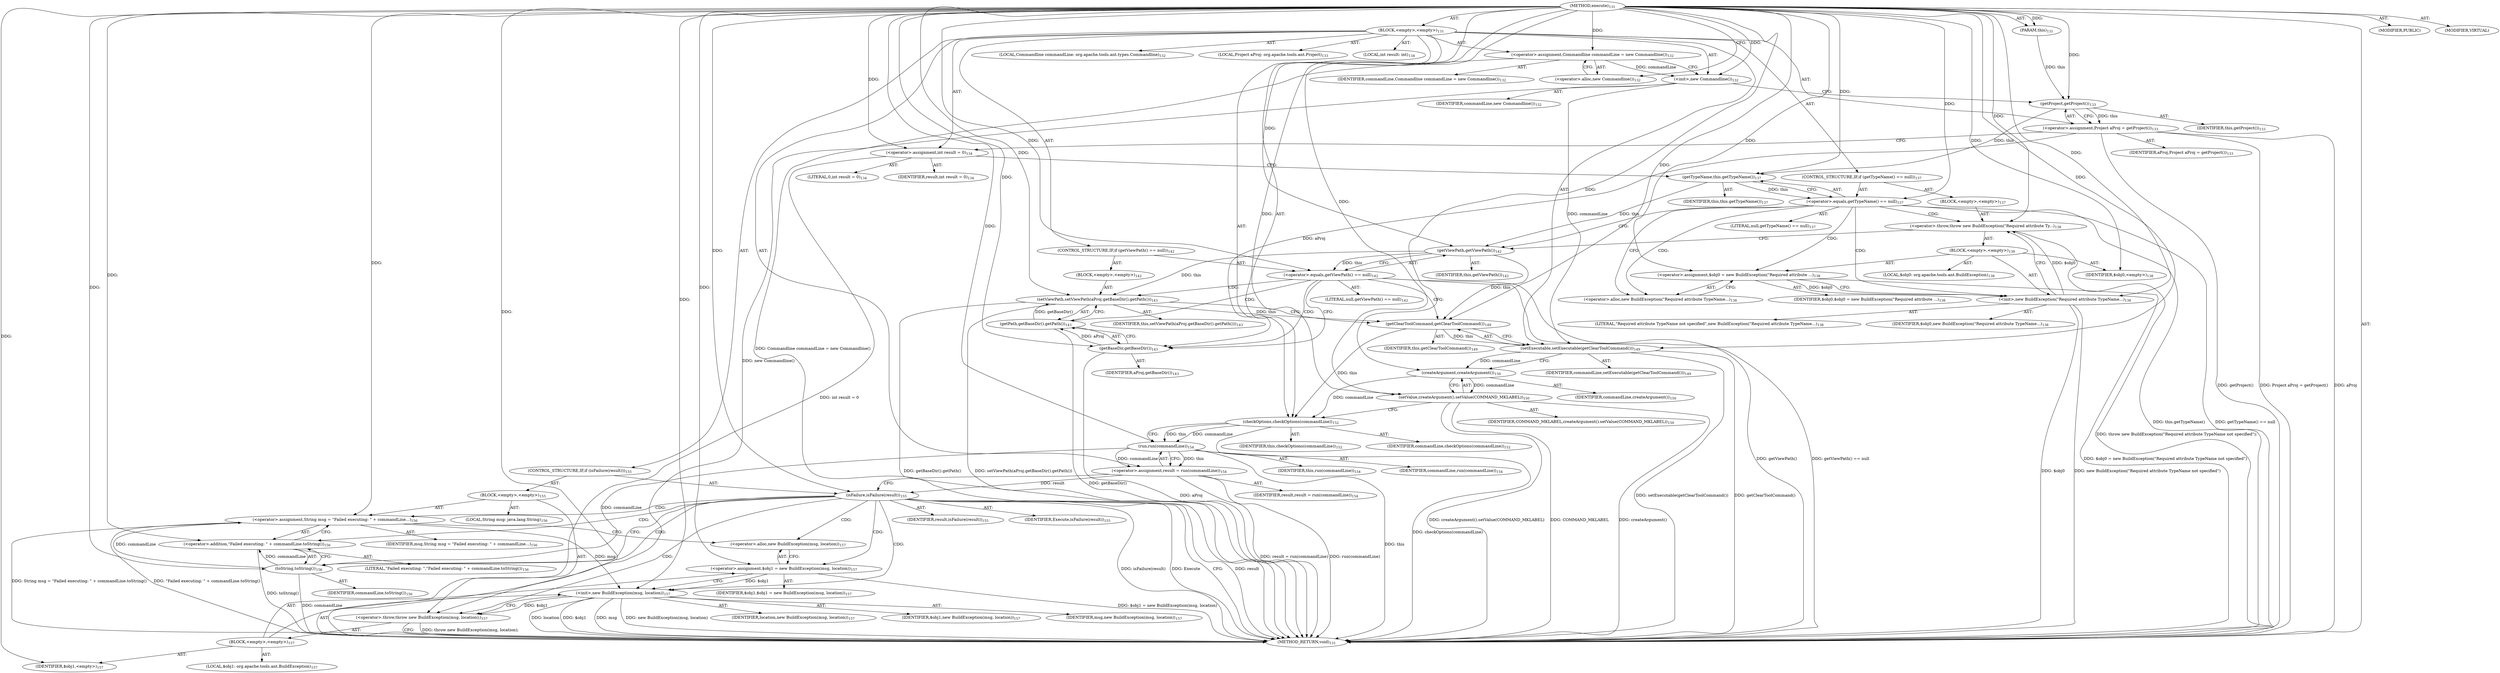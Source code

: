digraph "execute" {  
"111669149696" [label = <(METHOD,execute)<SUB>131</SUB>> ]
"115964116992" [label = <(PARAM,this)<SUB>131</SUB>> ]
"25769803776" [label = <(BLOCK,&lt;empty&gt;,&lt;empty&gt;)<SUB>131</SUB>> ]
"94489280512" [label = <(LOCAL,Commandline commandLine: org.apache.tools.ant.types.Commandline)<SUB>132</SUB>> ]
"30064771072" [label = <(&lt;operator&gt;.assignment,Commandline commandLine = new Commandline())<SUB>132</SUB>> ]
"68719476764" [label = <(IDENTIFIER,commandLine,Commandline commandLine = new Commandline())<SUB>132</SUB>> ]
"30064771073" [label = <(&lt;operator&gt;.alloc,new Commandline())<SUB>132</SUB>> ]
"30064771074" [label = <(&lt;init&gt;,new Commandline())<SUB>132</SUB>> ]
"68719476765" [label = <(IDENTIFIER,commandLine,new Commandline())<SUB>132</SUB>> ]
"94489280513" [label = <(LOCAL,Project aProj: org.apache.tools.ant.Project)<SUB>133</SUB>> ]
"30064771075" [label = <(&lt;operator&gt;.assignment,Project aProj = getProject())<SUB>133</SUB>> ]
"68719476766" [label = <(IDENTIFIER,aProj,Project aProj = getProject())<SUB>133</SUB>> ]
"30064771076" [label = <(getProject,getProject())<SUB>133</SUB>> ]
"68719476736" [label = <(IDENTIFIER,this,getProject())<SUB>133</SUB>> ]
"94489280514" [label = <(LOCAL,int result: int)<SUB>134</SUB>> ]
"30064771077" [label = <(&lt;operator&gt;.assignment,int result = 0)<SUB>134</SUB>> ]
"68719476767" [label = <(IDENTIFIER,result,int result = 0)<SUB>134</SUB>> ]
"90194313216" [label = <(LITERAL,0,int result = 0)<SUB>134</SUB>> ]
"47244640256" [label = <(CONTROL_STRUCTURE,IF,if (getTypeName() == null))<SUB>137</SUB>> ]
"30064771078" [label = <(&lt;operator&gt;.equals,getTypeName() == null)<SUB>137</SUB>> ]
"30064771079" [label = <(getTypeName,this.getTypeName())<SUB>137</SUB>> ]
"68719476737" [label = <(IDENTIFIER,this,this.getTypeName())<SUB>137</SUB>> ]
"90194313217" [label = <(LITERAL,null,getTypeName() == null)<SUB>137</SUB>> ]
"25769803777" [label = <(BLOCK,&lt;empty&gt;,&lt;empty&gt;)<SUB>137</SUB>> ]
"30064771080" [label = <(&lt;operator&gt;.throw,throw new BuildException(&quot;Required attribute Ty...)<SUB>138</SUB>> ]
"25769803778" [label = <(BLOCK,&lt;empty&gt;,&lt;empty&gt;)<SUB>138</SUB>> ]
"94489280515" [label = <(LOCAL,$obj0: org.apache.tools.ant.BuildException)<SUB>138</SUB>> ]
"30064771081" [label = <(&lt;operator&gt;.assignment,$obj0 = new BuildException(&quot;Required attribute ...)<SUB>138</SUB>> ]
"68719476768" [label = <(IDENTIFIER,$obj0,$obj0 = new BuildException(&quot;Required attribute ...)<SUB>138</SUB>> ]
"30064771082" [label = <(&lt;operator&gt;.alloc,new BuildException(&quot;Required attribute TypeName...)<SUB>138</SUB>> ]
"30064771083" [label = <(&lt;init&gt;,new BuildException(&quot;Required attribute TypeName...)<SUB>138</SUB>> ]
"68719476769" [label = <(IDENTIFIER,$obj0,new BuildException(&quot;Required attribute TypeName...)<SUB>138</SUB>> ]
"90194313218" [label = <(LITERAL,&quot;Required attribute TypeName not specified&quot;,new BuildException(&quot;Required attribute TypeName...)<SUB>138</SUB>> ]
"68719476770" [label = <(IDENTIFIER,$obj0,&lt;empty&gt;)<SUB>138</SUB>> ]
"47244640257" [label = <(CONTROL_STRUCTURE,IF,if (getViewPath() == null))<SUB>142</SUB>> ]
"30064771084" [label = <(&lt;operator&gt;.equals,getViewPath() == null)<SUB>142</SUB>> ]
"30064771085" [label = <(getViewPath,getViewPath())<SUB>142</SUB>> ]
"68719476738" [label = <(IDENTIFIER,this,getViewPath())<SUB>142</SUB>> ]
"90194313219" [label = <(LITERAL,null,getViewPath() == null)<SUB>142</SUB>> ]
"25769803779" [label = <(BLOCK,&lt;empty&gt;,&lt;empty&gt;)<SUB>142</SUB>> ]
"30064771086" [label = <(setViewPath,setViewPath(aProj.getBaseDir().getPath()))<SUB>143</SUB>> ]
"68719476739" [label = <(IDENTIFIER,this,setViewPath(aProj.getBaseDir().getPath()))<SUB>143</SUB>> ]
"30064771087" [label = <(getPath,getBaseDir().getPath())<SUB>143</SUB>> ]
"30064771088" [label = <(getBaseDir,getBaseDir())<SUB>143</SUB>> ]
"68719476771" [label = <(IDENTIFIER,aProj,getBaseDir())<SUB>143</SUB>> ]
"30064771089" [label = <(setExecutable,setExecutable(getClearToolCommand()))<SUB>149</SUB>> ]
"68719476772" [label = <(IDENTIFIER,commandLine,setExecutable(getClearToolCommand()))<SUB>149</SUB>> ]
"30064771090" [label = <(getClearToolCommand,getClearToolCommand())<SUB>149</SUB>> ]
"68719476740" [label = <(IDENTIFIER,this,getClearToolCommand())<SUB>149</SUB>> ]
"30064771091" [label = <(setValue,createArgument().setValue(COMMAND_MKLABEL))<SUB>150</SUB>> ]
"30064771092" [label = <(createArgument,createArgument())<SUB>150</SUB>> ]
"68719476773" [label = <(IDENTIFIER,commandLine,createArgument())<SUB>150</SUB>> ]
"68719476774" [label = <(IDENTIFIER,COMMAND_MKLABEL,createArgument().setValue(COMMAND_MKLABEL))<SUB>150</SUB>> ]
"30064771093" [label = <(checkOptions,checkOptions(commandLine))<SUB>152</SUB>> ]
"68719476741" [label = <(IDENTIFIER,this,checkOptions(commandLine))<SUB>152</SUB>> ]
"68719476775" [label = <(IDENTIFIER,commandLine,checkOptions(commandLine))<SUB>152</SUB>> ]
"30064771094" [label = <(&lt;operator&gt;.assignment,result = run(commandLine))<SUB>154</SUB>> ]
"68719476776" [label = <(IDENTIFIER,result,result = run(commandLine))<SUB>154</SUB>> ]
"30064771095" [label = <(run,run(commandLine))<SUB>154</SUB>> ]
"68719476742" [label = <(IDENTIFIER,this,run(commandLine))<SUB>154</SUB>> ]
"68719476777" [label = <(IDENTIFIER,commandLine,run(commandLine))<SUB>154</SUB>> ]
"47244640258" [label = <(CONTROL_STRUCTURE,IF,if (isFailure(result)))<SUB>155</SUB>> ]
"30064771096" [label = <(isFailure,isFailure(result))<SUB>155</SUB>> ]
"68719476778" [label = <(IDENTIFIER,Execute,isFailure(result))<SUB>155</SUB>> ]
"68719476779" [label = <(IDENTIFIER,result,isFailure(result))<SUB>155</SUB>> ]
"25769803780" [label = <(BLOCK,&lt;empty&gt;,&lt;empty&gt;)<SUB>155</SUB>> ]
"94489280516" [label = <(LOCAL,String msg: java.lang.String)<SUB>156</SUB>> ]
"30064771097" [label = <(&lt;operator&gt;.assignment,String msg = &quot;Failed executing: &quot; + commandLine...)<SUB>156</SUB>> ]
"68719476780" [label = <(IDENTIFIER,msg,String msg = &quot;Failed executing: &quot; + commandLine...)<SUB>156</SUB>> ]
"30064771098" [label = <(&lt;operator&gt;.addition,&quot;Failed executing: &quot; + commandLine.toString())<SUB>156</SUB>> ]
"90194313220" [label = <(LITERAL,&quot;Failed executing: &quot;,&quot;Failed executing: &quot; + commandLine.toString())<SUB>156</SUB>> ]
"30064771099" [label = <(toString,toString())<SUB>156</SUB>> ]
"68719476781" [label = <(IDENTIFIER,commandLine,toString())<SUB>156</SUB>> ]
"30064771100" [label = <(&lt;operator&gt;.throw,throw new BuildException(msg, location);)<SUB>157</SUB>> ]
"25769803781" [label = <(BLOCK,&lt;empty&gt;,&lt;empty&gt;)<SUB>157</SUB>> ]
"94489280517" [label = <(LOCAL,$obj1: org.apache.tools.ant.BuildException)<SUB>157</SUB>> ]
"30064771101" [label = <(&lt;operator&gt;.assignment,$obj1 = new BuildException(msg, location))<SUB>157</SUB>> ]
"68719476782" [label = <(IDENTIFIER,$obj1,$obj1 = new BuildException(msg, location))<SUB>157</SUB>> ]
"30064771102" [label = <(&lt;operator&gt;.alloc,new BuildException(msg, location))<SUB>157</SUB>> ]
"30064771103" [label = <(&lt;init&gt;,new BuildException(msg, location))<SUB>157</SUB>> ]
"68719476783" [label = <(IDENTIFIER,$obj1,new BuildException(msg, location))<SUB>157</SUB>> ]
"68719476784" [label = <(IDENTIFIER,msg,new BuildException(msg, location))<SUB>157</SUB>> ]
"68719476785" [label = <(IDENTIFIER,location,new BuildException(msg, location))<SUB>157</SUB>> ]
"68719476786" [label = <(IDENTIFIER,$obj1,&lt;empty&gt;)<SUB>157</SUB>> ]
"133143986183" [label = <(MODIFIER,PUBLIC)> ]
"133143986184" [label = <(MODIFIER,VIRTUAL)> ]
"128849018880" [label = <(METHOD_RETURN,void)<SUB>131</SUB>> ]
  "111669149696" -> "115964116992"  [ label = "AST: "] 
  "111669149696" -> "25769803776"  [ label = "AST: "] 
  "111669149696" -> "133143986183"  [ label = "AST: "] 
  "111669149696" -> "133143986184"  [ label = "AST: "] 
  "111669149696" -> "128849018880"  [ label = "AST: "] 
  "25769803776" -> "94489280512"  [ label = "AST: "] 
  "25769803776" -> "30064771072"  [ label = "AST: "] 
  "25769803776" -> "30064771074"  [ label = "AST: "] 
  "25769803776" -> "94489280513"  [ label = "AST: "] 
  "25769803776" -> "30064771075"  [ label = "AST: "] 
  "25769803776" -> "94489280514"  [ label = "AST: "] 
  "25769803776" -> "30064771077"  [ label = "AST: "] 
  "25769803776" -> "47244640256"  [ label = "AST: "] 
  "25769803776" -> "47244640257"  [ label = "AST: "] 
  "25769803776" -> "30064771089"  [ label = "AST: "] 
  "25769803776" -> "30064771091"  [ label = "AST: "] 
  "25769803776" -> "30064771093"  [ label = "AST: "] 
  "25769803776" -> "30064771094"  [ label = "AST: "] 
  "25769803776" -> "47244640258"  [ label = "AST: "] 
  "30064771072" -> "68719476764"  [ label = "AST: "] 
  "30064771072" -> "30064771073"  [ label = "AST: "] 
  "30064771074" -> "68719476765"  [ label = "AST: "] 
  "30064771075" -> "68719476766"  [ label = "AST: "] 
  "30064771075" -> "30064771076"  [ label = "AST: "] 
  "30064771076" -> "68719476736"  [ label = "AST: "] 
  "30064771077" -> "68719476767"  [ label = "AST: "] 
  "30064771077" -> "90194313216"  [ label = "AST: "] 
  "47244640256" -> "30064771078"  [ label = "AST: "] 
  "47244640256" -> "25769803777"  [ label = "AST: "] 
  "30064771078" -> "30064771079"  [ label = "AST: "] 
  "30064771078" -> "90194313217"  [ label = "AST: "] 
  "30064771079" -> "68719476737"  [ label = "AST: "] 
  "25769803777" -> "30064771080"  [ label = "AST: "] 
  "30064771080" -> "25769803778"  [ label = "AST: "] 
  "25769803778" -> "94489280515"  [ label = "AST: "] 
  "25769803778" -> "30064771081"  [ label = "AST: "] 
  "25769803778" -> "30064771083"  [ label = "AST: "] 
  "25769803778" -> "68719476770"  [ label = "AST: "] 
  "30064771081" -> "68719476768"  [ label = "AST: "] 
  "30064771081" -> "30064771082"  [ label = "AST: "] 
  "30064771083" -> "68719476769"  [ label = "AST: "] 
  "30064771083" -> "90194313218"  [ label = "AST: "] 
  "47244640257" -> "30064771084"  [ label = "AST: "] 
  "47244640257" -> "25769803779"  [ label = "AST: "] 
  "30064771084" -> "30064771085"  [ label = "AST: "] 
  "30064771084" -> "90194313219"  [ label = "AST: "] 
  "30064771085" -> "68719476738"  [ label = "AST: "] 
  "25769803779" -> "30064771086"  [ label = "AST: "] 
  "30064771086" -> "68719476739"  [ label = "AST: "] 
  "30064771086" -> "30064771087"  [ label = "AST: "] 
  "30064771087" -> "30064771088"  [ label = "AST: "] 
  "30064771088" -> "68719476771"  [ label = "AST: "] 
  "30064771089" -> "68719476772"  [ label = "AST: "] 
  "30064771089" -> "30064771090"  [ label = "AST: "] 
  "30064771090" -> "68719476740"  [ label = "AST: "] 
  "30064771091" -> "30064771092"  [ label = "AST: "] 
  "30064771091" -> "68719476774"  [ label = "AST: "] 
  "30064771092" -> "68719476773"  [ label = "AST: "] 
  "30064771093" -> "68719476741"  [ label = "AST: "] 
  "30064771093" -> "68719476775"  [ label = "AST: "] 
  "30064771094" -> "68719476776"  [ label = "AST: "] 
  "30064771094" -> "30064771095"  [ label = "AST: "] 
  "30064771095" -> "68719476742"  [ label = "AST: "] 
  "30064771095" -> "68719476777"  [ label = "AST: "] 
  "47244640258" -> "30064771096"  [ label = "AST: "] 
  "47244640258" -> "25769803780"  [ label = "AST: "] 
  "30064771096" -> "68719476778"  [ label = "AST: "] 
  "30064771096" -> "68719476779"  [ label = "AST: "] 
  "25769803780" -> "94489280516"  [ label = "AST: "] 
  "25769803780" -> "30064771097"  [ label = "AST: "] 
  "25769803780" -> "30064771100"  [ label = "AST: "] 
  "30064771097" -> "68719476780"  [ label = "AST: "] 
  "30064771097" -> "30064771098"  [ label = "AST: "] 
  "30064771098" -> "90194313220"  [ label = "AST: "] 
  "30064771098" -> "30064771099"  [ label = "AST: "] 
  "30064771099" -> "68719476781"  [ label = "AST: "] 
  "30064771100" -> "25769803781"  [ label = "AST: "] 
  "25769803781" -> "94489280517"  [ label = "AST: "] 
  "25769803781" -> "30064771101"  [ label = "AST: "] 
  "25769803781" -> "30064771103"  [ label = "AST: "] 
  "25769803781" -> "68719476786"  [ label = "AST: "] 
  "30064771101" -> "68719476782"  [ label = "AST: "] 
  "30064771101" -> "30064771102"  [ label = "AST: "] 
  "30064771103" -> "68719476783"  [ label = "AST: "] 
  "30064771103" -> "68719476784"  [ label = "AST: "] 
  "30064771103" -> "68719476785"  [ label = "AST: "] 
  "30064771072" -> "30064771074"  [ label = "CFG: "] 
  "30064771074" -> "30064771076"  [ label = "CFG: "] 
  "30064771075" -> "30064771077"  [ label = "CFG: "] 
  "30064771077" -> "30064771079"  [ label = "CFG: "] 
  "30064771089" -> "30064771092"  [ label = "CFG: "] 
  "30064771091" -> "30064771093"  [ label = "CFG: "] 
  "30064771093" -> "30064771095"  [ label = "CFG: "] 
  "30064771094" -> "30064771096"  [ label = "CFG: "] 
  "30064771073" -> "30064771072"  [ label = "CFG: "] 
  "30064771076" -> "30064771075"  [ label = "CFG: "] 
  "30064771078" -> "30064771082"  [ label = "CFG: "] 
  "30064771078" -> "30064771085"  [ label = "CFG: "] 
  "30064771084" -> "30064771088"  [ label = "CFG: "] 
  "30064771084" -> "30064771090"  [ label = "CFG: "] 
  "30064771090" -> "30064771089"  [ label = "CFG: "] 
  "30064771092" -> "30064771091"  [ label = "CFG: "] 
  "30064771095" -> "30064771094"  [ label = "CFG: "] 
  "30064771096" -> "128849018880"  [ label = "CFG: "] 
  "30064771096" -> "30064771099"  [ label = "CFG: "] 
  "30064771079" -> "30064771078"  [ label = "CFG: "] 
  "30064771080" -> "30064771085"  [ label = "CFG: "] 
  "30064771085" -> "30064771084"  [ label = "CFG: "] 
  "30064771086" -> "30064771090"  [ label = "CFG: "] 
  "30064771097" -> "30064771102"  [ label = "CFG: "] 
  "30064771100" -> "128849018880"  [ label = "CFG: "] 
  "30064771087" -> "30064771086"  [ label = "CFG: "] 
  "30064771098" -> "30064771097"  [ label = "CFG: "] 
  "30064771081" -> "30064771083"  [ label = "CFG: "] 
  "30064771083" -> "30064771080"  [ label = "CFG: "] 
  "30064771088" -> "30064771087"  [ label = "CFG: "] 
  "30064771099" -> "30064771098"  [ label = "CFG: "] 
  "30064771101" -> "30064771103"  [ label = "CFG: "] 
  "30064771103" -> "30064771100"  [ label = "CFG: "] 
  "30064771082" -> "30064771081"  [ label = "CFG: "] 
  "30064771102" -> "30064771101"  [ label = "CFG: "] 
  "111669149696" -> "30064771073"  [ label = "CFG: "] 
  "30064771072" -> "128849018880"  [ label = "DDG: Commandline commandLine = new Commandline()"] 
  "30064771074" -> "128849018880"  [ label = "DDG: new Commandline()"] 
  "30064771075" -> "128849018880"  [ label = "DDG: aProj"] 
  "30064771075" -> "128849018880"  [ label = "DDG: getProject()"] 
  "30064771075" -> "128849018880"  [ label = "DDG: Project aProj = getProject()"] 
  "30064771077" -> "128849018880"  [ label = "DDG: int result = 0"] 
  "30064771078" -> "128849018880"  [ label = "DDG: this.getTypeName()"] 
  "30064771078" -> "128849018880"  [ label = "DDG: getTypeName() == null"] 
  "30064771081" -> "128849018880"  [ label = "DDG: $obj0 = new BuildException(&quot;Required attribute TypeName not specified&quot;)"] 
  "30064771083" -> "128849018880"  [ label = "DDG: $obj0"] 
  "30064771083" -> "128849018880"  [ label = "DDG: new BuildException(&quot;Required attribute TypeName not specified&quot;)"] 
  "30064771080" -> "128849018880"  [ label = "DDG: throw new BuildException(&quot;Required attribute TypeName not specified&quot;);"] 
  "30064771084" -> "128849018880"  [ label = "DDG: getViewPath()"] 
  "30064771084" -> "128849018880"  [ label = "DDG: getViewPath() == null"] 
  "30064771088" -> "128849018880"  [ label = "DDG: aProj"] 
  "30064771087" -> "128849018880"  [ label = "DDG: getBaseDir()"] 
  "30064771086" -> "128849018880"  [ label = "DDG: getBaseDir().getPath()"] 
  "30064771086" -> "128849018880"  [ label = "DDG: setViewPath(aProj.getBaseDir().getPath())"] 
  "30064771089" -> "128849018880"  [ label = "DDG: getClearToolCommand()"] 
  "30064771089" -> "128849018880"  [ label = "DDG: setExecutable(getClearToolCommand())"] 
  "30064771091" -> "128849018880"  [ label = "DDG: createArgument()"] 
  "30064771091" -> "128849018880"  [ label = "DDG: createArgument().setValue(COMMAND_MKLABEL)"] 
  "30064771093" -> "128849018880"  [ label = "DDG: checkOptions(commandLine)"] 
  "30064771095" -> "128849018880"  [ label = "DDG: this"] 
  "30064771094" -> "128849018880"  [ label = "DDG: run(commandLine)"] 
  "30064771094" -> "128849018880"  [ label = "DDG: result = run(commandLine)"] 
  "30064771096" -> "128849018880"  [ label = "DDG: result"] 
  "30064771096" -> "128849018880"  [ label = "DDG: isFailure(result)"] 
  "30064771099" -> "128849018880"  [ label = "DDG: commandLine"] 
  "30064771098" -> "128849018880"  [ label = "DDG: toString()"] 
  "30064771097" -> "128849018880"  [ label = "DDG: &quot;Failed executing: &quot; + commandLine.toString()"] 
  "30064771097" -> "128849018880"  [ label = "DDG: String msg = &quot;Failed executing: &quot; + commandLine.toString()"] 
  "30064771101" -> "128849018880"  [ label = "DDG: $obj1 = new BuildException(msg, location)"] 
  "30064771103" -> "128849018880"  [ label = "DDG: $obj1"] 
  "30064771103" -> "128849018880"  [ label = "DDG: msg"] 
  "30064771103" -> "128849018880"  [ label = "DDG: new BuildException(msg, location)"] 
  "30064771100" -> "128849018880"  [ label = "DDG: throw new BuildException(msg, location);"] 
  "30064771091" -> "128849018880"  [ label = "DDG: COMMAND_MKLABEL"] 
  "30064771103" -> "128849018880"  [ label = "DDG: location"] 
  "30064771096" -> "128849018880"  [ label = "DDG: Execute"] 
  "111669149696" -> "115964116992"  [ label = "DDG: "] 
  "111669149696" -> "30064771072"  [ label = "DDG: "] 
  "30064771076" -> "30064771075"  [ label = "DDG: this"] 
  "111669149696" -> "30064771077"  [ label = "DDG: "] 
  "30064771095" -> "30064771094"  [ label = "DDG: this"] 
  "30064771095" -> "30064771094"  [ label = "DDG: commandLine"] 
  "30064771072" -> "30064771074"  [ label = "DDG: commandLine"] 
  "111669149696" -> "30064771074"  [ label = "DDG: "] 
  "30064771074" -> "30064771089"  [ label = "DDG: commandLine"] 
  "111669149696" -> "30064771089"  [ label = "DDG: "] 
  "30064771090" -> "30064771089"  [ label = "DDG: this"] 
  "30064771092" -> "30064771091"  [ label = "DDG: commandLine"] 
  "111669149696" -> "30064771091"  [ label = "DDG: "] 
  "30064771090" -> "30064771093"  [ label = "DDG: this"] 
  "111669149696" -> "30064771093"  [ label = "DDG: "] 
  "30064771092" -> "30064771093"  [ label = "DDG: commandLine"] 
  "115964116992" -> "30064771076"  [ label = "DDG: this"] 
  "111669149696" -> "30064771076"  [ label = "DDG: "] 
  "30064771079" -> "30064771078"  [ label = "DDG: this"] 
  "111669149696" -> "30064771078"  [ label = "DDG: "] 
  "30064771085" -> "30064771084"  [ label = "DDG: this"] 
  "111669149696" -> "30064771084"  [ label = "DDG: "] 
  "30064771085" -> "30064771090"  [ label = "DDG: this"] 
  "30064771086" -> "30064771090"  [ label = "DDG: this"] 
  "111669149696" -> "30064771090"  [ label = "DDG: "] 
  "30064771089" -> "30064771092"  [ label = "DDG: commandLine"] 
  "111669149696" -> "30064771092"  [ label = "DDG: "] 
  "30064771093" -> "30064771095"  [ label = "DDG: this"] 
  "111669149696" -> "30064771095"  [ label = "DDG: "] 
  "30064771093" -> "30064771095"  [ label = "DDG: commandLine"] 
  "111669149696" -> "30064771096"  [ label = "DDG: "] 
  "30064771094" -> "30064771096"  [ label = "DDG: result"] 
  "111669149696" -> "30064771097"  [ label = "DDG: "] 
  "30064771099" -> "30064771097"  [ label = "DDG: commandLine"] 
  "30064771076" -> "30064771079"  [ label = "DDG: this"] 
  "111669149696" -> "30064771079"  [ label = "DDG: "] 
  "30064771083" -> "30064771080"  [ label = "DDG: $obj0"] 
  "111669149696" -> "30064771080"  [ label = "DDG: "] 
  "30064771079" -> "30064771085"  [ label = "DDG: this"] 
  "111669149696" -> "30064771085"  [ label = "DDG: "] 
  "30064771085" -> "30064771086"  [ label = "DDG: this"] 
  "111669149696" -> "30064771086"  [ label = "DDG: "] 
  "30064771087" -> "30064771086"  [ label = "DDG: getBaseDir()"] 
  "30064771103" -> "30064771100"  [ label = "DDG: $obj1"] 
  "111669149696" -> "30064771100"  [ label = "DDG: "] 
  "111669149696" -> "30064771081"  [ label = "DDG: "] 
  "111669149696" -> "68719476770"  [ label = "DDG: "] 
  "30064771088" -> "30064771087"  [ label = "DDG: aProj"] 
  "111669149696" -> "30064771098"  [ label = "DDG: "] 
  "30064771099" -> "30064771098"  [ label = "DDG: commandLine"] 
  "111669149696" -> "30064771101"  [ label = "DDG: "] 
  "111669149696" -> "68719476786"  [ label = "DDG: "] 
  "30064771081" -> "30064771083"  [ label = "DDG: $obj0"] 
  "111669149696" -> "30064771083"  [ label = "DDG: "] 
  "30064771075" -> "30064771088"  [ label = "DDG: aProj"] 
  "111669149696" -> "30064771088"  [ label = "DDG: "] 
  "30064771095" -> "30064771099"  [ label = "DDG: commandLine"] 
  "111669149696" -> "30064771099"  [ label = "DDG: "] 
  "30064771101" -> "30064771103"  [ label = "DDG: $obj1"] 
  "111669149696" -> "30064771103"  [ label = "DDG: "] 
  "30064771097" -> "30064771103"  [ label = "DDG: msg"] 
  "30064771078" -> "30064771083"  [ label = "CDG: "] 
  "30064771078" -> "30064771082"  [ label = "CDG: "] 
  "30064771078" -> "30064771081"  [ label = "CDG: "] 
  "30064771078" -> "30064771080"  [ label = "CDG: "] 
  "30064771084" -> "30064771088"  [ label = "CDG: "] 
  "30064771084" -> "30064771087"  [ label = "CDG: "] 
  "30064771084" -> "30064771086"  [ label = "CDG: "] 
  "30064771096" -> "30064771101"  [ label = "CDG: "] 
  "30064771096" -> "30064771100"  [ label = "CDG: "] 
  "30064771096" -> "30064771099"  [ label = "CDG: "] 
  "30064771096" -> "30064771098"  [ label = "CDG: "] 
  "30064771096" -> "30064771103"  [ label = "CDG: "] 
  "30064771096" -> "30064771102"  [ label = "CDG: "] 
  "30064771096" -> "30064771097"  [ label = "CDG: "] 
}
